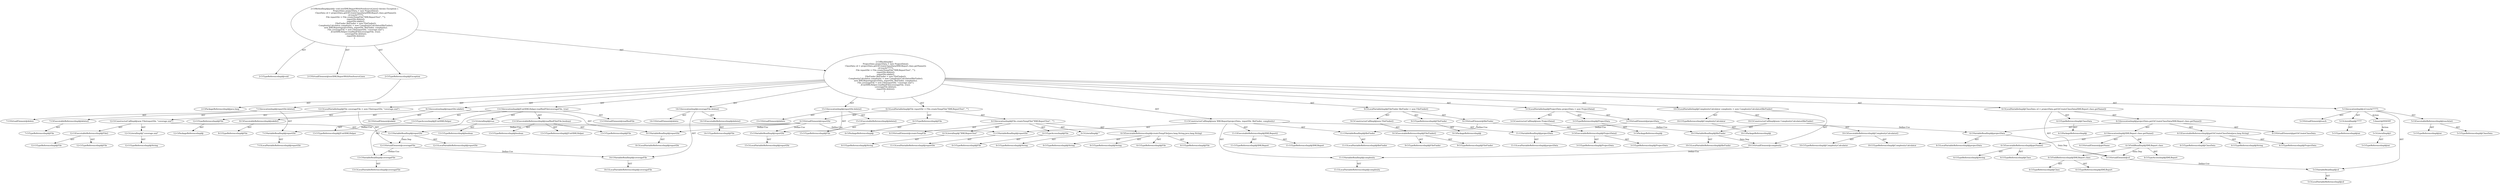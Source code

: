 digraph "testXMLReportWithNonSourceLines#?" {
0 [label="2:CtTypeReferenceImpl@void" shape=ellipse]
1 [label="2:CtVirtualElement@testXMLReportWithNonSourceLines" shape=ellipse]
2 [label="2:CtTypeReferenceImpl@Exception" shape=ellipse]
3 [label="2:CtPackageReferenceImpl@java.lang" shape=ellipse]
4 [label="3:CtTypeReferenceImpl@ProjectData" shape=ellipse]
5 [label="3:CtPackageReferenceImpl@" shape=ellipse]
6 [label="3:CtExecutableReferenceImpl@ProjectData()" shape=ellipse]
7 [label="3:CtTypeReferenceImpl@ProjectData" shape=ellipse]
8 [label="3:CtTypeReferenceImpl@ProjectData" shape=ellipse]
9 [label="3:CtConstructorCallImpl@new ProjectData()" shape=ellipse]
10 [label="3:CtVirtualElement@projectData" shape=ellipse]
11 [label="3:CtLocalVariableImpl@ProjectData projectData = new ProjectData()" shape=ellipse]
12 [label="4:CtTypeReferenceImpl@ClassData" shape=ellipse]
13 [label="4:CtPackageReferenceImpl@" shape=ellipse]
14 [label="4:CtExecutableReferenceImpl@getOrCreateClassData(java.lang.String)" shape=ellipse]
15 [label="4:CtTypeReferenceImpl@ProjectData" shape=ellipse]
16 [label="4:CtTypeReferenceImpl@ClassData" shape=ellipse]
17 [label="4:CtTypeReferenceImpl@String" shape=ellipse]
18 [label="4:CtVirtualElement@getOrCreateClassData" shape=ellipse]
19 [label="4:CtVariableReadImpl@projectData" shape=ellipse]
20 [label="4:CtLocalVariableReferenceImpl@projectData" shape=ellipse]
21 [label="4:CtExecutableReferenceImpl@getName()" shape=ellipse]
22 [label="4:CtTypeReferenceImpl@Class" shape=ellipse]
23 [label="4:CtTypeReferenceImpl@String" shape=ellipse]
24 [label="4:CtVirtualElement@getName" shape=ellipse]
25 [label="4:CtFieldReferenceImpl@XMLReport.class" shape=ellipse]
26 [label="4:CtTypeReferenceImpl@XMLReport" shape=ellipse]
27 [label="4:CtTypeReferenceImpl@Class" shape=ellipse]
28 [label="4:CtFieldReadImpl@XMLReport.class" shape=ellipse]
29 [label="4:CtTypeAccessImpl@XMLReport" shape=ellipse]
30 [label="4:CtInvocationImpl@XMLReport.class.getName()" shape=ellipse]
31 [label="4:CtInvocationImpl@projectData.getOrCreateClassData(XMLReport.class.getName())" shape=ellipse]
32 [label="4:CtVirtualElement@cd" shape=ellipse]
33 [label="4:CtLocalVariableImpl@ClassData cd = projectData.getOrCreateClassData(XMLReport.class.getName())" shape=ellipse]
34 [label="5:CtExecutableReferenceImpl@touch(int)" shape=ellipse]
35 [label="5:CtTypeReferenceImpl@ClassData" shape=ellipse]
36 [label="5:CtTypeReferenceImpl@int" shape=ellipse]
37 [label="5:CtVirtualElement@touch" shape=ellipse]
38 [label="5:CtVariableReadImpl@cd" shape=ellipse]
39 [label="5:CtLocalVariableReferenceImpl@cd" shape=ellipse]
40 [label="5:CtLiteralImpl@7777" shape=ellipse]
41 [label="5:CtTypeReferenceImpl@int" shape=ellipse]
42 [label="5:CtInvocationImpl@cd.touch(7777)" shape=ellipse]
43 [label="6:CtTypeReferenceImpl@File" shape=ellipse]
44 [label="6:CtPackageReferenceImpl@" shape=ellipse]
45 [label="6:CtExecutableReferenceImpl@createTempFile(java.lang.String,java.lang.String)" shape=ellipse]
46 [label="6:CtTypeReferenceImpl@File" shape=ellipse]
47 [label="6:CtTypeReferenceImpl@File" shape=ellipse]
48 [label="6:CtTypeReferenceImpl@String" shape=ellipse]
49 [label="6:CtTypeReferenceImpl@String" shape=ellipse]
50 [label="6:CtVirtualElement@createTempFile" shape=ellipse]
51 [label="6:CtTypeAccessImpl@File" shape=ellipse]
52 [label="6:CtTypeReferenceImpl@File" shape=ellipse]
53 [label="6:CtLiteralImpl@\"XMLReportTest\"" shape=ellipse]
54 [label="6:CtTypeReferenceImpl@String" shape=ellipse]
55 [label="6:CtLiteralImpl@\"\"" shape=ellipse]
56 [label="6:CtTypeReferenceImpl@String" shape=ellipse]
57 [label="6:CtInvocationImpl@File.createTempFile(\"XMLReportTest\", \"\")" shape=ellipse]
58 [label="6:CtVirtualElement@reportDir" shape=ellipse]
59 [label="6:CtLocalVariableImpl@File reportDir = File.createTempFile(\"XMLReportTest\", \"\")" shape=ellipse]
60 [label="7:CtExecutableReferenceImpl@delete()" shape=ellipse]
61 [label="7:CtTypeReferenceImpl@File" shape=ellipse]
62 [label="7:CtVirtualElement@delete" shape=ellipse]
63 [label="7:CtVariableReadImpl@reportDir" shape=ellipse]
64 [label="7:CtLocalVariableReferenceImpl@reportDir" shape=ellipse]
65 [label="7:CtInvocationImpl@reportDir.delete()" shape=ellipse]
66 [label="8:CtExecutableReferenceImpl@mkdir()" shape=ellipse]
67 [label="8:CtTypeReferenceImpl@File" shape=ellipse]
68 [label="8:CtVirtualElement@mkdir" shape=ellipse]
69 [label="8:CtVariableReadImpl@reportDir" shape=ellipse]
70 [label="8:CtLocalVariableReferenceImpl@reportDir" shape=ellipse]
71 [label="8:CtInvocationImpl@reportDir.mkdir()" shape=ellipse]
72 [label="9:CtTypeReferenceImpl@FileFinder" shape=ellipse]
73 [label="9:CtPackageReferenceImpl@" shape=ellipse]
74 [label="9:CtExecutableReferenceImpl@FileFinder()" shape=ellipse]
75 [label="9:CtTypeReferenceImpl@FileFinder" shape=ellipse]
76 [label="9:CtTypeReferenceImpl@FileFinder" shape=ellipse]
77 [label="9:CtConstructorCallImpl@new FileFinder()" shape=ellipse]
78 [label="9:CtVirtualElement@fileFinder" shape=ellipse]
79 [label="9:CtLocalVariableImpl@FileFinder fileFinder = new FileFinder()" shape=ellipse]
80 [label="10:CtTypeReferenceImpl@ComplexityCalculator" shape=ellipse]
81 [label="10:CtPackageReferenceImpl@" shape=ellipse]
82 [label="10:CtExecutableReferenceImpl@ComplexityCalculator()" shape=ellipse]
83 [label="10:CtTypeReferenceImpl@ComplexityCalculator" shape=ellipse]
84 [label="10:CtTypeReferenceImpl@ComplexityCalculator" shape=ellipse]
85 [label="10:CtVariableReadImpl@fileFinder" shape=ellipse]
86 [label="10:CtLocalVariableReferenceImpl@fileFinder" shape=ellipse]
87 [label="10:CtConstructorCallImpl@new ComplexityCalculator(fileFinder)" shape=ellipse]
88 [label="10:CtVirtualElement@complexity" shape=ellipse]
89 [label="10:CtLocalVariableImpl@ComplexityCalculator complexity = new ComplexityCalculator(fileFinder)" shape=ellipse]
90 [label="11:CtExecutableReferenceImpl@XMLReport()" shape=ellipse]
91 [label="11:CtTypeReferenceImpl@XMLReport" shape=ellipse]
92 [label="11:CtTypeReferenceImpl@XMLReport" shape=ellipse]
93 [label="11:CtVariableReadImpl@projectData" shape=ellipse]
94 [label="11:CtLocalVariableReferenceImpl@projectData" shape=ellipse]
95 [label="11:CtVariableReadImpl@reportDir" shape=ellipse]
96 [label="11:CtLocalVariableReferenceImpl@reportDir" shape=ellipse]
97 [label="11:CtVariableReadImpl@fileFinder" shape=ellipse]
98 [label="11:CtLocalVariableReferenceImpl@fileFinder" shape=ellipse]
99 [label="11:CtVariableReadImpl@complexity" shape=ellipse]
100 [label="11:CtLocalVariableReferenceImpl@complexity" shape=ellipse]
101 [label="11:CtConstructorCallImpl@new XMLReport(projectData, reportDir, fileFinder, complexity)" shape=ellipse]
102 [label="12:CtTypeReferenceImpl@File" shape=ellipse]
103 [label="12:CtPackageReferenceImpl@" shape=ellipse]
104 [label="12:CtExecutableReferenceImpl@File()" shape=ellipse]
105 [label="12:CtTypeReferenceImpl@File" shape=ellipse]
106 [label="12:CtTypeReferenceImpl@File" shape=ellipse]
107 [label="12:CtVariableReadImpl@reportDir" shape=ellipse]
108 [label="12:CtLocalVariableReferenceImpl@reportDir" shape=ellipse]
109 [label="12:CtLiteralImpl@\"coverage.xml\"" shape=ellipse]
110 [label="12:CtTypeReferenceImpl@String" shape=ellipse]
111 [label="12:CtConstructorCallImpl@new File(reportDir, \"coverage.xml\")" shape=ellipse]
112 [label="12:CtVirtualElement@coverageFile" shape=ellipse]
113 [label="12:CtLocalVariableImpl@File coverageFile = new File(reportDir, \"coverage.xml\")" shape=ellipse]
114 [label="13:CtExecutableReferenceImpl@readXmlFile(File,boolean)" shape=ellipse]
115 [label="13:CtTypeReferenceImpl@JUnitXMLHelper" shape=ellipse]
116 [label="13:CtTypeReferenceImpl@File" shape=ellipse]
117 [label="13:CtTypeReferenceImpl@boolean" shape=ellipse]
118 [label="13:CtVirtualElement@readXmlFile" shape=ellipse]
119 [label="13:CtTypeAccessImpl@JUnitXMLHelper" shape=ellipse]
120 [label="13:CtTypeReferenceImpl@JUnitXMLHelper" shape=ellipse]
121 [label="13:CtVariableReadImpl@coverageFile" shape=ellipse]
122 [label="13:CtLocalVariableReferenceImpl@coverageFile" shape=ellipse]
123 [label="13:CtLiteralImpl@true" shape=ellipse]
124 [label="13:CtTypeReferenceImpl@boolean" shape=ellipse]
125 [label="13:CtInvocationImpl@JUnitXMLHelper.readXmlFile(coverageFile, true)" shape=ellipse]
126 [label="14:CtExecutableReferenceImpl@delete()" shape=ellipse]
127 [label="14:CtTypeReferenceImpl@File" shape=ellipse]
128 [label="14:CtVirtualElement@delete" shape=ellipse]
129 [label="14:CtVariableReadImpl@coverageFile" shape=ellipse]
130 [label="14:CtLocalVariableReferenceImpl@coverageFile" shape=ellipse]
131 [label="14:CtInvocationImpl@coverageFile.delete()" shape=ellipse]
132 [label="15:CtExecutableReferenceImpl@delete()" shape=ellipse]
133 [label="15:CtTypeReferenceImpl@File" shape=ellipse]
134 [label="15:CtVirtualElement@delete" shape=ellipse]
135 [label="15:CtVariableReadImpl@reportDir" shape=ellipse]
136 [label="15:CtLocalVariableReferenceImpl@reportDir" shape=ellipse]
137 [label="15:CtInvocationImpl@reportDir.delete()" shape=ellipse]
138 [label="2:CtBlockImpl@\{
    ProjectData projectData = new ProjectData();
    ClassData cd = projectData.getOrCreateClassData(XMLReport.class.getName());
    cd.touch(7777);
    File reportDir = File.createTempFile(\"XMLReportTest\", \"\");
    reportDir.delete();
    reportDir.mkdir();
    FileFinder fileFinder = new FileFinder();
    ComplexityCalculator complexity = new ComplexityCalculator(fileFinder);
    new XMLReport(projectData, reportDir, fileFinder, complexity);
    File coverageFile = new File(reportDir, \"coverage.xml\");
    JUnitXMLHelper.readXmlFile(coverageFile, true);
    coverageFile.delete();
    reportDir.delete();
\}" shape=ellipse]
139 [label="2:CtMethodImpl@public void testXMLReportWithNonSourceLines() throws Exception \{
    ProjectData projectData = new ProjectData();
    ClassData cd = projectData.getOrCreateClassData(XMLReport.class.getName());
    cd.touch(7777);
    File reportDir = File.createTempFile(\"XMLReportTest\", \"\");
    reportDir.delete();
    reportDir.mkdir();
    FileFinder fileFinder = new FileFinder();
    ComplexityCalculator complexity = new ComplexityCalculator(fileFinder);
    new XMLReport(projectData, reportDir, fileFinder, complexity);
    File coverageFile = new File(reportDir, \"coverage.xml\");
    JUnitXMLHelper.readXmlFile(coverageFile, true);
    coverageFile.delete();
    reportDir.delete();
\}" shape=ellipse]
140 [label="5:Insert@INSERT" shape=ellipse]
141 [label="5:CtTypeReferenceImpl@int" shape=ellipse]
142 [label="5:CtLiteralImpl@1" shape=ellipse]
2 -> 3 [label="AST"];
4 -> 5 [label="AST"];
6 -> 7 [label="AST"];
6 -> 8 [label="AST"];
9 -> 6 [label="AST"];
10 -> 19 [label="Define-Use"];
10 -> 93 [label="Define-Use"];
11 -> 10 [label="AST"];
11 -> 4 [label="AST"];
11 -> 9 [label="AST"];
12 -> 13 [label="AST"];
14 -> 15 [label="AST"];
14 -> 16 [label="AST"];
14 -> 17 [label="AST"];
19 -> 20 [label="AST"];
19 -> 32 [label="Data Dep"];
21 -> 22 [label="AST"];
21 -> 23 [label="AST"];
25 -> 26 [label="AST"];
25 -> 27 [label="AST"];
28 -> 29 [label="AST"];
28 -> 25 [label="AST"];
28 -> 32 [label="Data Dep"];
30 -> 24 [label="AST"];
30 -> 28 [label="AST"];
30 -> 21 [label="AST"];
31 -> 18 [label="AST"];
31 -> 19 [label="AST"];
31 -> 14 [label="AST"];
31 -> 30 [label="AST"];
32 -> 38 [label="Define-Use"];
33 -> 32 [label="AST"];
33 -> 12 [label="AST"];
33 -> 31 [label="AST"];
34 -> 35 [label="AST"];
34 -> 36 [label="AST"];
38 -> 39 [label="AST"];
40 -> 41 [label="AST"];
42 -> 37 [label="AST"];
42 -> 38 [label="AST"];
42 -> 34 [label="AST"];
42 -> 40 [label="AST"];
42 -> 140 [label="Action"];
43 -> 44 [label="AST"];
45 -> 46 [label="AST"];
45 -> 47 [label="AST"];
45 -> 48 [label="AST"];
45 -> 49 [label="AST"];
51 -> 52 [label="AST"];
53 -> 54 [label="AST"];
55 -> 56 [label="AST"];
57 -> 50 [label="AST"];
57 -> 51 [label="AST"];
57 -> 45 [label="AST"];
57 -> 53 [label="AST"];
57 -> 55 [label="AST"];
58 -> 63 [label="Define-Use"];
58 -> 69 [label="Define-Use"];
58 -> 95 [label="Define-Use"];
58 -> 107 [label="Define-Use"];
58 -> 135 [label="Define-Use"];
59 -> 58 [label="AST"];
59 -> 43 [label="AST"];
59 -> 57 [label="AST"];
60 -> 61 [label="AST"];
63 -> 64 [label="AST"];
65 -> 62 [label="AST"];
65 -> 63 [label="AST"];
65 -> 60 [label="AST"];
66 -> 67 [label="AST"];
69 -> 70 [label="AST"];
71 -> 68 [label="AST"];
71 -> 69 [label="AST"];
71 -> 66 [label="AST"];
72 -> 73 [label="AST"];
74 -> 75 [label="AST"];
74 -> 76 [label="AST"];
77 -> 74 [label="AST"];
78 -> 85 [label="Define-Use"];
78 -> 97 [label="Define-Use"];
79 -> 78 [label="AST"];
79 -> 72 [label="AST"];
79 -> 77 [label="AST"];
80 -> 81 [label="AST"];
82 -> 83 [label="AST"];
82 -> 84 [label="AST"];
85 -> 86 [label="AST"];
85 -> 88 [label="Data Dep"];
87 -> 82 [label="AST"];
87 -> 85 [label="AST"];
88 -> 99 [label="Define-Use"];
89 -> 88 [label="AST"];
89 -> 80 [label="AST"];
89 -> 87 [label="AST"];
90 -> 91 [label="AST"];
90 -> 92 [label="AST"];
93 -> 94 [label="AST"];
95 -> 96 [label="AST"];
97 -> 98 [label="AST"];
99 -> 100 [label="AST"];
101 -> 90 [label="AST"];
101 -> 93 [label="AST"];
101 -> 95 [label="AST"];
101 -> 97 [label="AST"];
101 -> 99 [label="AST"];
102 -> 103 [label="AST"];
104 -> 105 [label="AST"];
104 -> 106 [label="AST"];
107 -> 108 [label="AST"];
107 -> 112 [label="Data Dep"];
109 -> 110 [label="AST"];
111 -> 104 [label="AST"];
111 -> 107 [label="AST"];
111 -> 109 [label="AST"];
112 -> 121 [label="Define-Use"];
112 -> 129 [label="Define-Use"];
113 -> 112 [label="AST"];
113 -> 102 [label="AST"];
113 -> 111 [label="AST"];
114 -> 115 [label="AST"];
114 -> 116 [label="AST"];
114 -> 117 [label="AST"];
119 -> 120 [label="AST"];
121 -> 122 [label="AST"];
123 -> 124 [label="AST"];
125 -> 118 [label="AST"];
125 -> 119 [label="AST"];
125 -> 114 [label="AST"];
125 -> 121 [label="AST"];
125 -> 123 [label="AST"];
126 -> 127 [label="AST"];
129 -> 130 [label="AST"];
131 -> 128 [label="AST"];
131 -> 129 [label="AST"];
131 -> 126 [label="AST"];
132 -> 133 [label="AST"];
135 -> 136 [label="AST"];
137 -> 134 [label="AST"];
137 -> 135 [label="AST"];
137 -> 132 [label="AST"];
138 -> 11 [label="AST"];
138 -> 33 [label="AST"];
138 -> 42 [label="AST"];
138 -> 59 [label="AST"];
138 -> 65 [label="AST"];
138 -> 71 [label="AST"];
138 -> 79 [label="AST"];
138 -> 89 [label="AST"];
138 -> 101 [label="AST"];
138 -> 113 [label="AST"];
138 -> 125 [label="AST"];
138 -> 131 [label="AST"];
138 -> 137 [label="AST"];
139 -> 1 [label="AST"];
139 -> 0 [label="AST"];
139 -> 2 [label="AST"];
139 -> 138 [label="AST"];
140 -> 142 [label="Action"];
142 -> 141 [label="AST"];
}